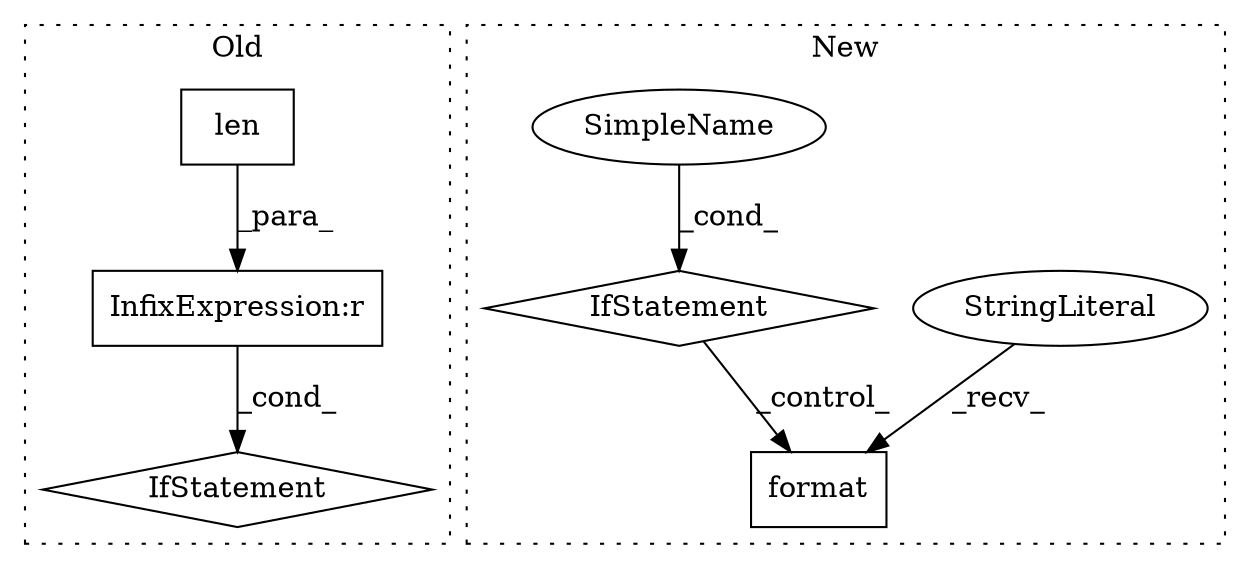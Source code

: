 digraph G {
subgraph cluster0 {
1 [label="len" a="32" s="1152,1166" l="4,1" shape="box"];
5 [label="IfStatement" a="25" s="1126,1167" l="4,2" shape="diamond"];
6 [label="InfixExpression:r" a="27" s="1148" l="4" shape="box"];
label = "Old";
style="dotted";
}
subgraph cluster1 {
2 [label="format" a="32" s="1277,1293" l="7,1" shape="box"];
3 [label="StringLiteral" a="45" s="1220" l="56" shape="ellipse"];
4 [label="IfStatement" a="25" s="1134,1160" l="10,2" shape="diamond"];
7 [label="SimpleName" a="42" s="" l="" shape="ellipse"];
label = "New";
style="dotted";
}
1 -> 6 [label="_para_"];
3 -> 2 [label="_recv_"];
4 -> 2 [label="_control_"];
6 -> 5 [label="_cond_"];
7 -> 4 [label="_cond_"];
}